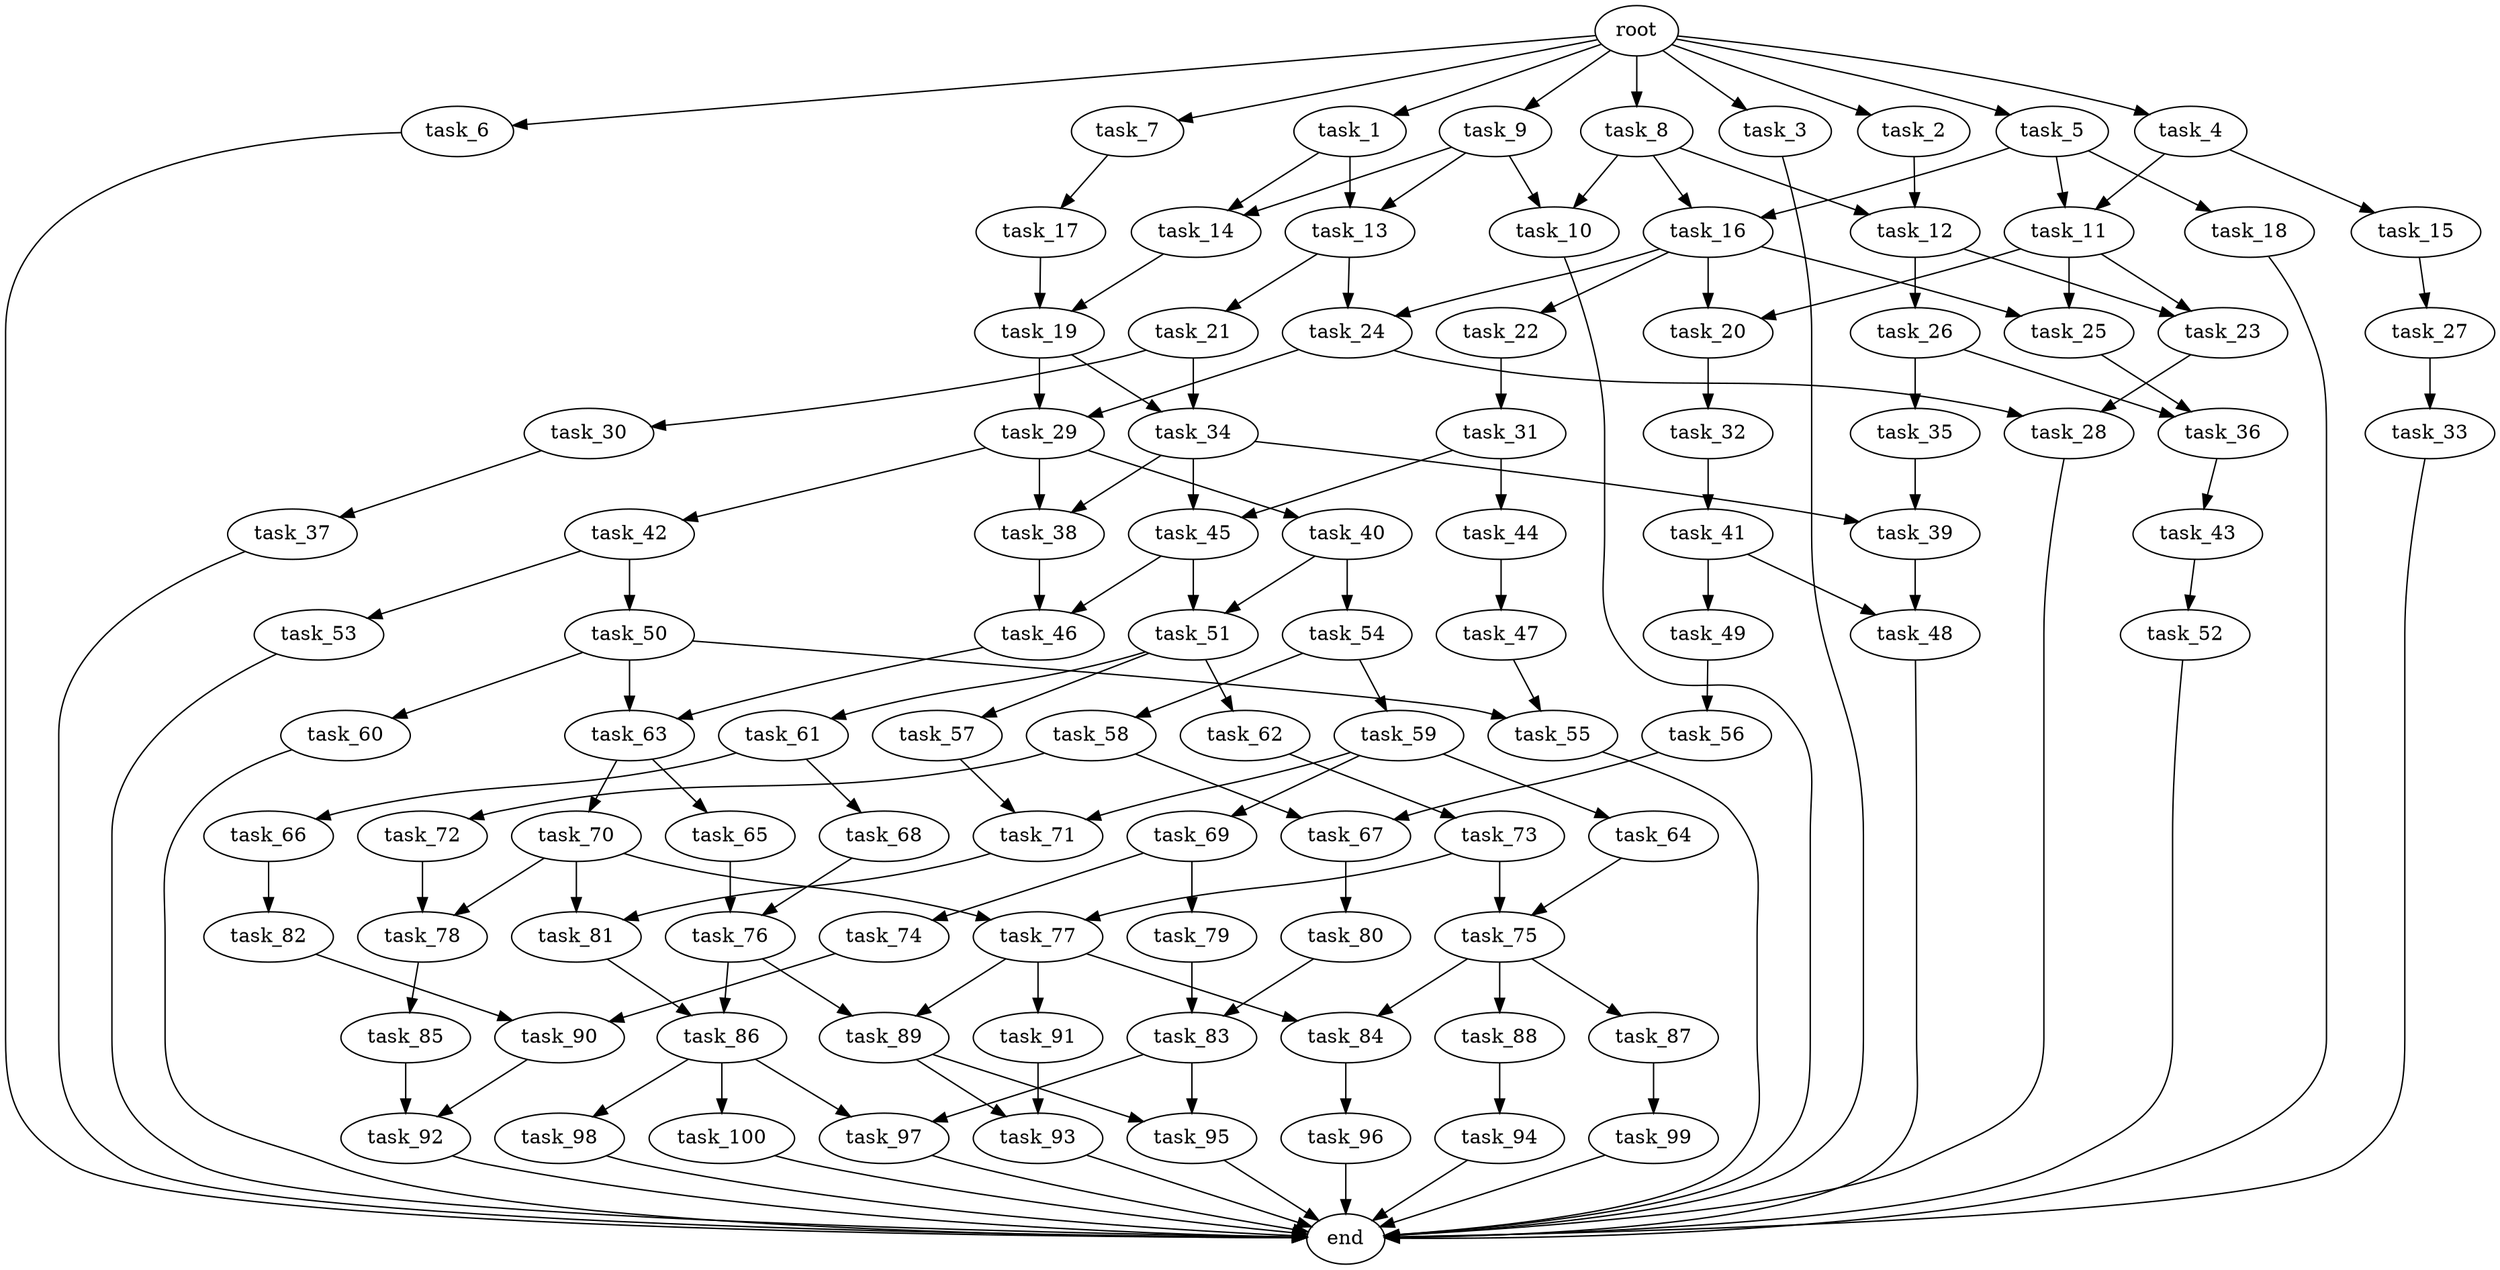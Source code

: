 digraph G {
  task_19 [size="4.928111e+08"];
  task_53 [size="2.907437e+09"];
  task_69 [size="2.016371e+09"];
  task_25 [size="3.627353e+09"];
  task_51 [size="7.771634e+08"];
  task_61 [size="1.056522e+09"];
  task_72 [size="1.737565e+09"];
  task_59 [size="3.948433e+09"];
  task_6 [size="8.795090e+08"];
  root [size="0.000000e+00"];
  task_3 [size="4.798789e+09"];
  task_60 [size="5.680631e+07"];
  task_76 [size="1.728385e+09"];
  task_48 [size="1.430394e+09"];
  task_84 [size="6.053696e+08"];
  task_86 [size="3.771405e+09"];
  task_11 [size="2.407464e+08"];
  task_54 [size="1.058588e+09"];
  task_36 [size="3.656783e+09"];
  task_97 [size="1.117321e+09"];
  task_58 [size="4.459847e+09"];
  task_62 [size="2.780962e+09"];
  task_57 [size="1.211278e+08"];
  task_22 [size="2.174434e+09"];
  task_28 [size="2.810023e+09"];
  task_41 [size="3.791307e+09"];
  task_78 [size="4.949376e+09"];
  task_47 [size="2.832458e+09"];
  task_43 [size="3.253914e+08"];
  task_94 [size="3.657327e+09"];
  task_9 [size="3.097400e+09"];
  task_68 [size="1.054063e+09"];
  task_70 [size="2.767154e+09"];
  task_23 [size="3.918720e+09"];
  task_88 [size="4.177918e+09"];
  task_8 [size="1.788785e+09"];
  task_87 [size="3.822484e+09"];
  task_35 [size="1.173327e+09"];
  task_42 [size="1.894974e+09"];
  end [size="0.000000e+00"];
  task_63 [size="6.796012e+08"];
  task_45 [size="3.072051e+08"];
  task_17 [size="5.861490e+08"];
  task_7 [size="2.240384e+09"];
  task_13 [size="4.574958e+09"];
  task_1 [size="3.819325e+08"];
  task_100 [size="1.251819e+09"];
  task_89 [size="3.829656e+09"];
  task_83 [size="3.205469e+09"];
  task_74 [size="2.044808e+09"];
  task_90 [size="1.043691e+09"];
  task_34 [size="4.943826e+09"];
  task_85 [size="3.917385e+09"];
  task_98 [size="4.046707e+09"];
  task_67 [size="5.241831e+08"];
  task_21 [size="2.888914e+09"];
  task_82 [size="1.624689e+09"];
  task_20 [size="3.424828e+09"];
  task_52 [size="2.933092e+09"];
  task_50 [size="3.954627e+09"];
  task_31 [size="3.529263e+09"];
  task_93 [size="3.217733e+09"];
  task_79 [size="2.134388e+09"];
  task_15 [size="8.102334e+08"];
  task_96 [size="1.774832e+09"];
  task_5 [size="8.051102e+07"];
  task_12 [size="2.929398e+09"];
  task_32 [size="4.256795e+09"];
  task_4 [size="3.904230e+09"];
  task_44 [size="4.511093e+09"];
  task_16 [size="1.732221e+09"];
  task_92 [size="1.798236e+09"];
  task_18 [size="3.318624e+09"];
  task_80 [size="3.369164e+09"];
  task_37 [size="7.095434e+08"];
  task_71 [size="1.642443e+09"];
  task_24 [size="2.057057e+09"];
  task_64 [size="4.047034e+09"];
  task_26 [size="2.427441e+09"];
  task_81 [size="3.939052e+09"];
  task_66 [size="3.833877e+09"];
  task_56 [size="1.649887e+08"];
  task_33 [size="2.344650e+09"];
  task_77 [size="3.189924e+09"];
  task_14 [size="1.254898e+09"];
  task_65 [size="3.750315e+09"];
  task_99 [size="4.207427e+09"];
  task_29 [size="3.361757e+08"];
  task_73 [size="3.905203e+09"];
  task_49 [size="2.562626e+09"];
  task_30 [size="4.354041e+09"];
  task_55 [size="2.491760e+09"];
  task_75 [size="2.969022e+09"];
  task_46 [size="3.428126e+09"];
  task_27 [size="1.652591e+09"];
  task_39 [size="9.357539e+08"];
  task_38 [size="3.694707e+09"];
  task_2 [size="6.266400e+08"];
  task_91 [size="2.967832e+09"];
  task_95 [size="4.759138e+09"];
  task_40 [size="2.254029e+09"];
  task_10 [size="3.051891e+09"];

  task_19 -> task_29 [size="4.928111e+07"];
  task_19 -> task_34 [size="4.928111e+07"];
  task_53 -> end [size="1.000000e-12"];
  task_69 -> task_74 [size="4.032743e+08"];
  task_69 -> task_79 [size="4.032743e+08"];
  task_25 -> task_36 [size="3.627353e+08"];
  task_51 -> task_61 [size="7.771634e+07"];
  task_51 -> task_57 [size="7.771634e+07"];
  task_51 -> task_62 [size="7.771634e+07"];
  task_61 -> task_66 [size="2.113043e+08"];
  task_61 -> task_68 [size="2.113043e+08"];
  task_72 -> task_78 [size="3.475131e+08"];
  task_59 -> task_69 [size="7.896866e+08"];
  task_59 -> task_71 [size="7.896866e+08"];
  task_59 -> task_64 [size="7.896866e+08"];
  task_6 -> end [size="1.000000e-12"];
  root -> task_2 [size="1.000000e-12"];
  root -> task_4 [size="1.000000e-12"];
  root -> task_5 [size="1.000000e-12"];
  root -> task_3 [size="1.000000e-12"];
  root -> task_8 [size="1.000000e-12"];
  root -> task_9 [size="1.000000e-12"];
  root -> task_7 [size="1.000000e-12"];
  root -> task_6 [size="1.000000e-12"];
  root -> task_1 [size="1.000000e-12"];
  task_3 -> end [size="1.000000e-12"];
  task_60 -> end [size="1.000000e-12"];
  task_76 -> task_86 [size="1.728385e+08"];
  task_76 -> task_89 [size="1.728385e+08"];
  task_48 -> end [size="1.000000e-12"];
  task_84 -> task_96 [size="6.053696e+07"];
  task_86 -> task_100 [size="3.771405e+08"];
  task_86 -> task_98 [size="3.771405e+08"];
  task_86 -> task_97 [size="3.771405e+08"];
  task_11 -> task_20 [size="2.407464e+07"];
  task_11 -> task_25 [size="2.407464e+07"];
  task_11 -> task_23 [size="2.407464e+07"];
  task_54 -> task_58 [size="2.117176e+08"];
  task_54 -> task_59 [size="2.117176e+08"];
  task_36 -> task_43 [size="3.656783e+08"];
  task_97 -> end [size="1.000000e-12"];
  task_58 -> task_67 [size="8.919694e+08"];
  task_58 -> task_72 [size="8.919694e+08"];
  task_62 -> task_73 [size="5.561924e+08"];
  task_57 -> task_71 [size="2.422557e+07"];
  task_22 -> task_31 [size="4.348867e+08"];
  task_28 -> end [size="1.000000e-12"];
  task_41 -> task_48 [size="7.582614e+08"];
  task_41 -> task_49 [size="7.582614e+08"];
  task_78 -> task_85 [size="4.949376e+08"];
  task_47 -> task_55 [size="5.664917e+08"];
  task_43 -> task_52 [size="6.507827e+07"];
  task_94 -> end [size="1.000000e-12"];
  task_9 -> task_14 [size="6.194801e+08"];
  task_9 -> task_10 [size="6.194801e+08"];
  task_9 -> task_13 [size="6.194801e+08"];
  task_68 -> task_76 [size="2.108125e+08"];
  task_70 -> task_77 [size="5.534309e+08"];
  task_70 -> task_78 [size="5.534309e+08"];
  task_70 -> task_81 [size="5.534309e+08"];
  task_23 -> task_28 [size="3.918720e+08"];
  task_88 -> task_94 [size="8.355836e+08"];
  task_8 -> task_12 [size="3.577569e+08"];
  task_8 -> task_10 [size="3.577569e+08"];
  task_8 -> task_16 [size="3.577569e+08"];
  task_87 -> task_99 [size="7.644967e+08"];
  task_35 -> task_39 [size="2.346655e+08"];
  task_42 -> task_50 [size="3.789948e+08"];
  task_42 -> task_53 [size="3.789948e+08"];
  task_63 -> task_65 [size="6.796012e+07"];
  task_63 -> task_70 [size="6.796012e+07"];
  task_45 -> task_46 [size="3.072051e+07"];
  task_45 -> task_51 [size="3.072051e+07"];
  task_17 -> task_19 [size="1.172298e+08"];
  task_7 -> task_17 [size="4.480768e+08"];
  task_13 -> task_21 [size="4.574958e+08"];
  task_13 -> task_24 [size="4.574958e+08"];
  task_1 -> task_14 [size="7.638649e+07"];
  task_1 -> task_13 [size="7.638649e+07"];
  task_100 -> end [size="1.000000e-12"];
  task_89 -> task_93 [size="3.829656e+08"];
  task_89 -> task_95 [size="3.829656e+08"];
  task_83 -> task_95 [size="3.205469e+08"];
  task_83 -> task_97 [size="3.205469e+08"];
  task_74 -> task_90 [size="4.089615e+08"];
  task_90 -> task_92 [size="1.043691e+08"];
  task_34 -> task_45 [size="4.943826e+08"];
  task_34 -> task_39 [size="4.943826e+08"];
  task_34 -> task_38 [size="4.943826e+08"];
  task_85 -> task_92 [size="7.834771e+08"];
  task_98 -> end [size="1.000000e-12"];
  task_67 -> task_80 [size="5.241831e+07"];
  task_21 -> task_30 [size="5.777828e+08"];
  task_21 -> task_34 [size="5.777828e+08"];
  task_82 -> task_90 [size="3.249378e+08"];
  task_20 -> task_32 [size="3.424828e+08"];
  task_52 -> end [size="1.000000e-12"];
  task_50 -> task_60 [size="7.909254e+08"];
  task_50 -> task_63 [size="7.909254e+08"];
  task_50 -> task_55 [size="7.909254e+08"];
  task_31 -> task_44 [size="7.058525e+08"];
  task_31 -> task_45 [size="7.058525e+08"];
  task_93 -> end [size="1.000000e-12"];
  task_79 -> task_83 [size="4.268776e+08"];
  task_15 -> task_27 [size="1.620467e+08"];
  task_96 -> end [size="1.000000e-12"];
  task_5 -> task_18 [size="1.610220e+07"];
  task_5 -> task_16 [size="1.610220e+07"];
  task_5 -> task_11 [size="1.610220e+07"];
  task_12 -> task_23 [size="2.929398e+08"];
  task_12 -> task_26 [size="2.929398e+08"];
  task_32 -> task_41 [size="8.513589e+08"];
  task_4 -> task_11 [size="7.808460e+08"];
  task_4 -> task_15 [size="7.808460e+08"];
  task_44 -> task_47 [size="9.022186e+08"];
  task_16 -> task_20 [size="1.732221e+08"];
  task_16 -> task_24 [size="1.732221e+08"];
  task_16 -> task_25 [size="1.732221e+08"];
  task_16 -> task_22 [size="1.732221e+08"];
  task_92 -> end [size="1.000000e-12"];
  task_18 -> end [size="1.000000e-12"];
  task_80 -> task_83 [size="6.738327e+08"];
  task_37 -> end [size="1.000000e-12"];
  task_71 -> task_81 [size="1.642443e+08"];
  task_24 -> task_29 [size="2.057057e+08"];
  task_24 -> task_28 [size="2.057057e+08"];
  task_64 -> task_75 [size="8.094069e+08"];
  task_26 -> task_36 [size="4.854883e+08"];
  task_26 -> task_35 [size="4.854883e+08"];
  task_81 -> task_86 [size="3.939052e+08"];
  task_66 -> task_82 [size="7.667754e+08"];
  task_56 -> task_67 [size="3.299774e+07"];
  task_33 -> end [size="1.000000e-12"];
  task_77 -> task_84 [size="3.189924e+08"];
  task_77 -> task_91 [size="3.189924e+08"];
  task_77 -> task_89 [size="3.189924e+08"];
  task_14 -> task_19 [size="1.254898e+08"];
  task_65 -> task_76 [size="7.500631e+08"];
  task_99 -> end [size="1.000000e-12"];
  task_29 -> task_40 [size="3.361757e+07"];
  task_29 -> task_42 [size="3.361757e+07"];
  task_29 -> task_38 [size="3.361757e+07"];
  task_73 -> task_77 [size="7.810406e+08"];
  task_73 -> task_75 [size="7.810406e+08"];
  task_49 -> task_56 [size="5.125252e+08"];
  task_30 -> task_37 [size="8.708083e+08"];
  task_55 -> end [size="1.000000e-12"];
  task_75 -> task_84 [size="2.969022e+08"];
  task_75 -> task_88 [size="2.969022e+08"];
  task_75 -> task_87 [size="2.969022e+08"];
  task_46 -> task_63 [size="3.428126e+08"];
  task_27 -> task_33 [size="3.305183e+08"];
  task_39 -> task_48 [size="9.357539e+07"];
  task_38 -> task_46 [size="3.694707e+08"];
  task_2 -> task_12 [size="1.253280e+08"];
  task_91 -> task_93 [size="5.935664e+08"];
  task_95 -> end [size="1.000000e-12"];
  task_40 -> task_54 [size="4.508058e+08"];
  task_40 -> task_51 [size="4.508058e+08"];
  task_10 -> end [size="1.000000e-12"];
}
